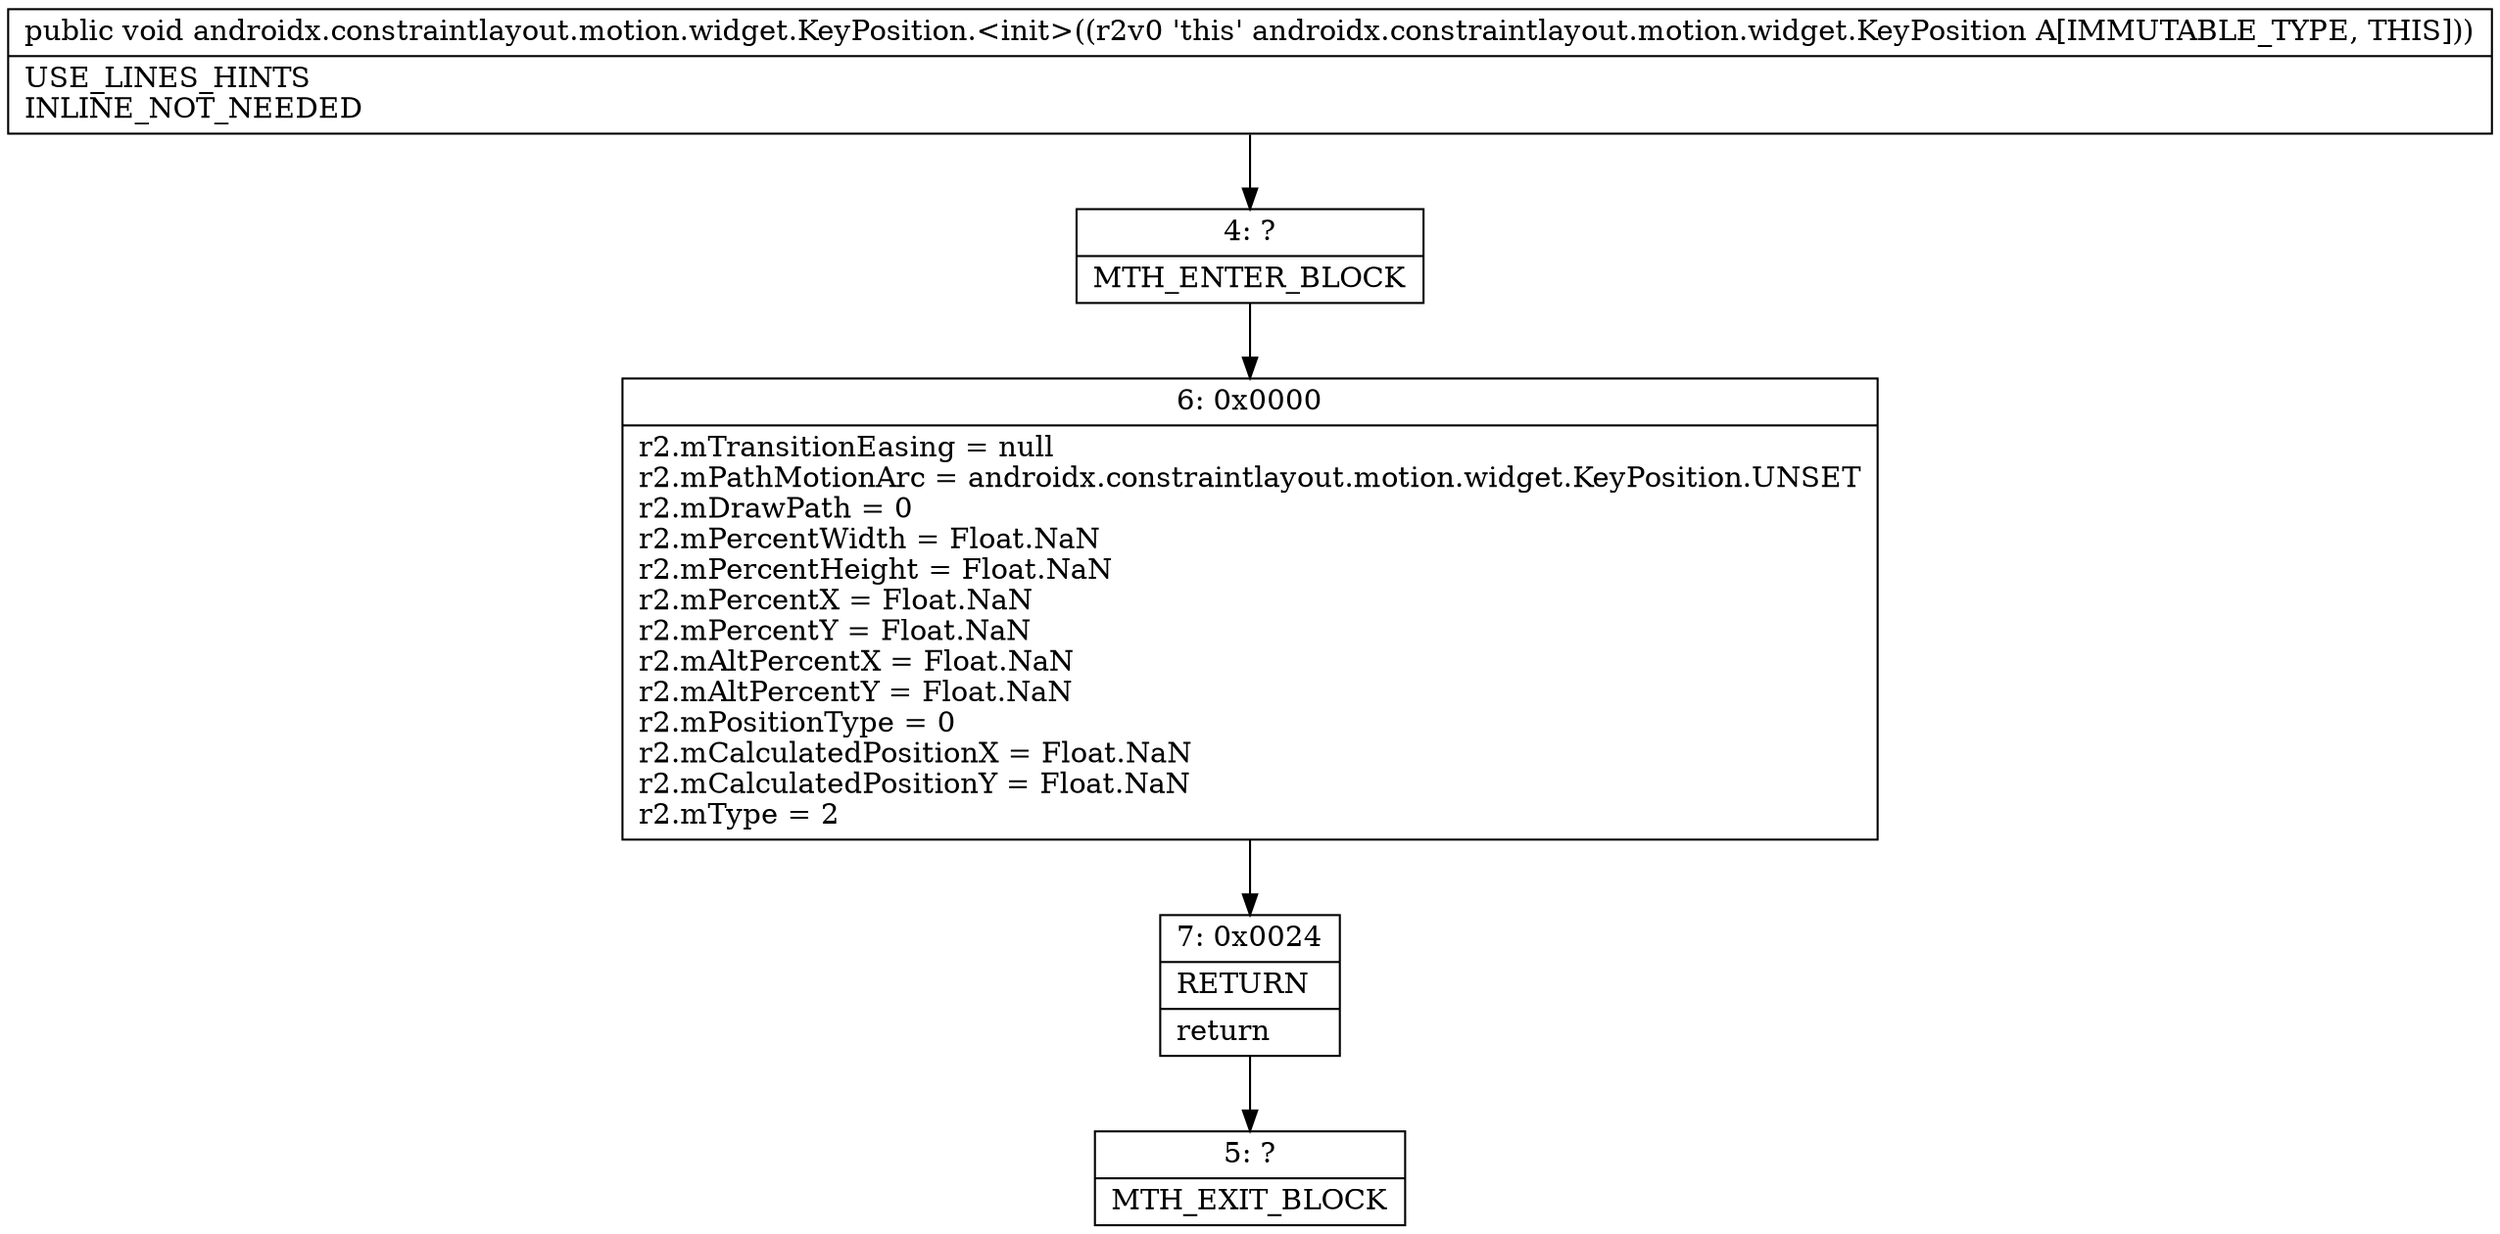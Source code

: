 digraph "CFG forandroidx.constraintlayout.motion.widget.KeyPosition.\<init\>()V" {
Node_4 [shape=record,label="{4\:\ ?|MTH_ENTER_BLOCK\l}"];
Node_6 [shape=record,label="{6\:\ 0x0000|r2.mTransitionEasing = null\lr2.mPathMotionArc = androidx.constraintlayout.motion.widget.KeyPosition.UNSET\lr2.mDrawPath = 0\lr2.mPercentWidth = Float.NaN\lr2.mPercentHeight = Float.NaN\lr2.mPercentX = Float.NaN\lr2.mPercentY = Float.NaN\lr2.mAltPercentX = Float.NaN\lr2.mAltPercentY = Float.NaN\lr2.mPositionType = 0\lr2.mCalculatedPositionX = Float.NaN\lr2.mCalculatedPositionY = Float.NaN\lr2.mType = 2\l}"];
Node_7 [shape=record,label="{7\:\ 0x0024|RETURN\l|return\l}"];
Node_5 [shape=record,label="{5\:\ ?|MTH_EXIT_BLOCK\l}"];
MethodNode[shape=record,label="{public void androidx.constraintlayout.motion.widget.KeyPosition.\<init\>((r2v0 'this' androidx.constraintlayout.motion.widget.KeyPosition A[IMMUTABLE_TYPE, THIS]))  | USE_LINES_HINTS\lINLINE_NOT_NEEDED\l}"];
MethodNode -> Node_4;Node_4 -> Node_6;
Node_6 -> Node_7;
Node_7 -> Node_5;
}

